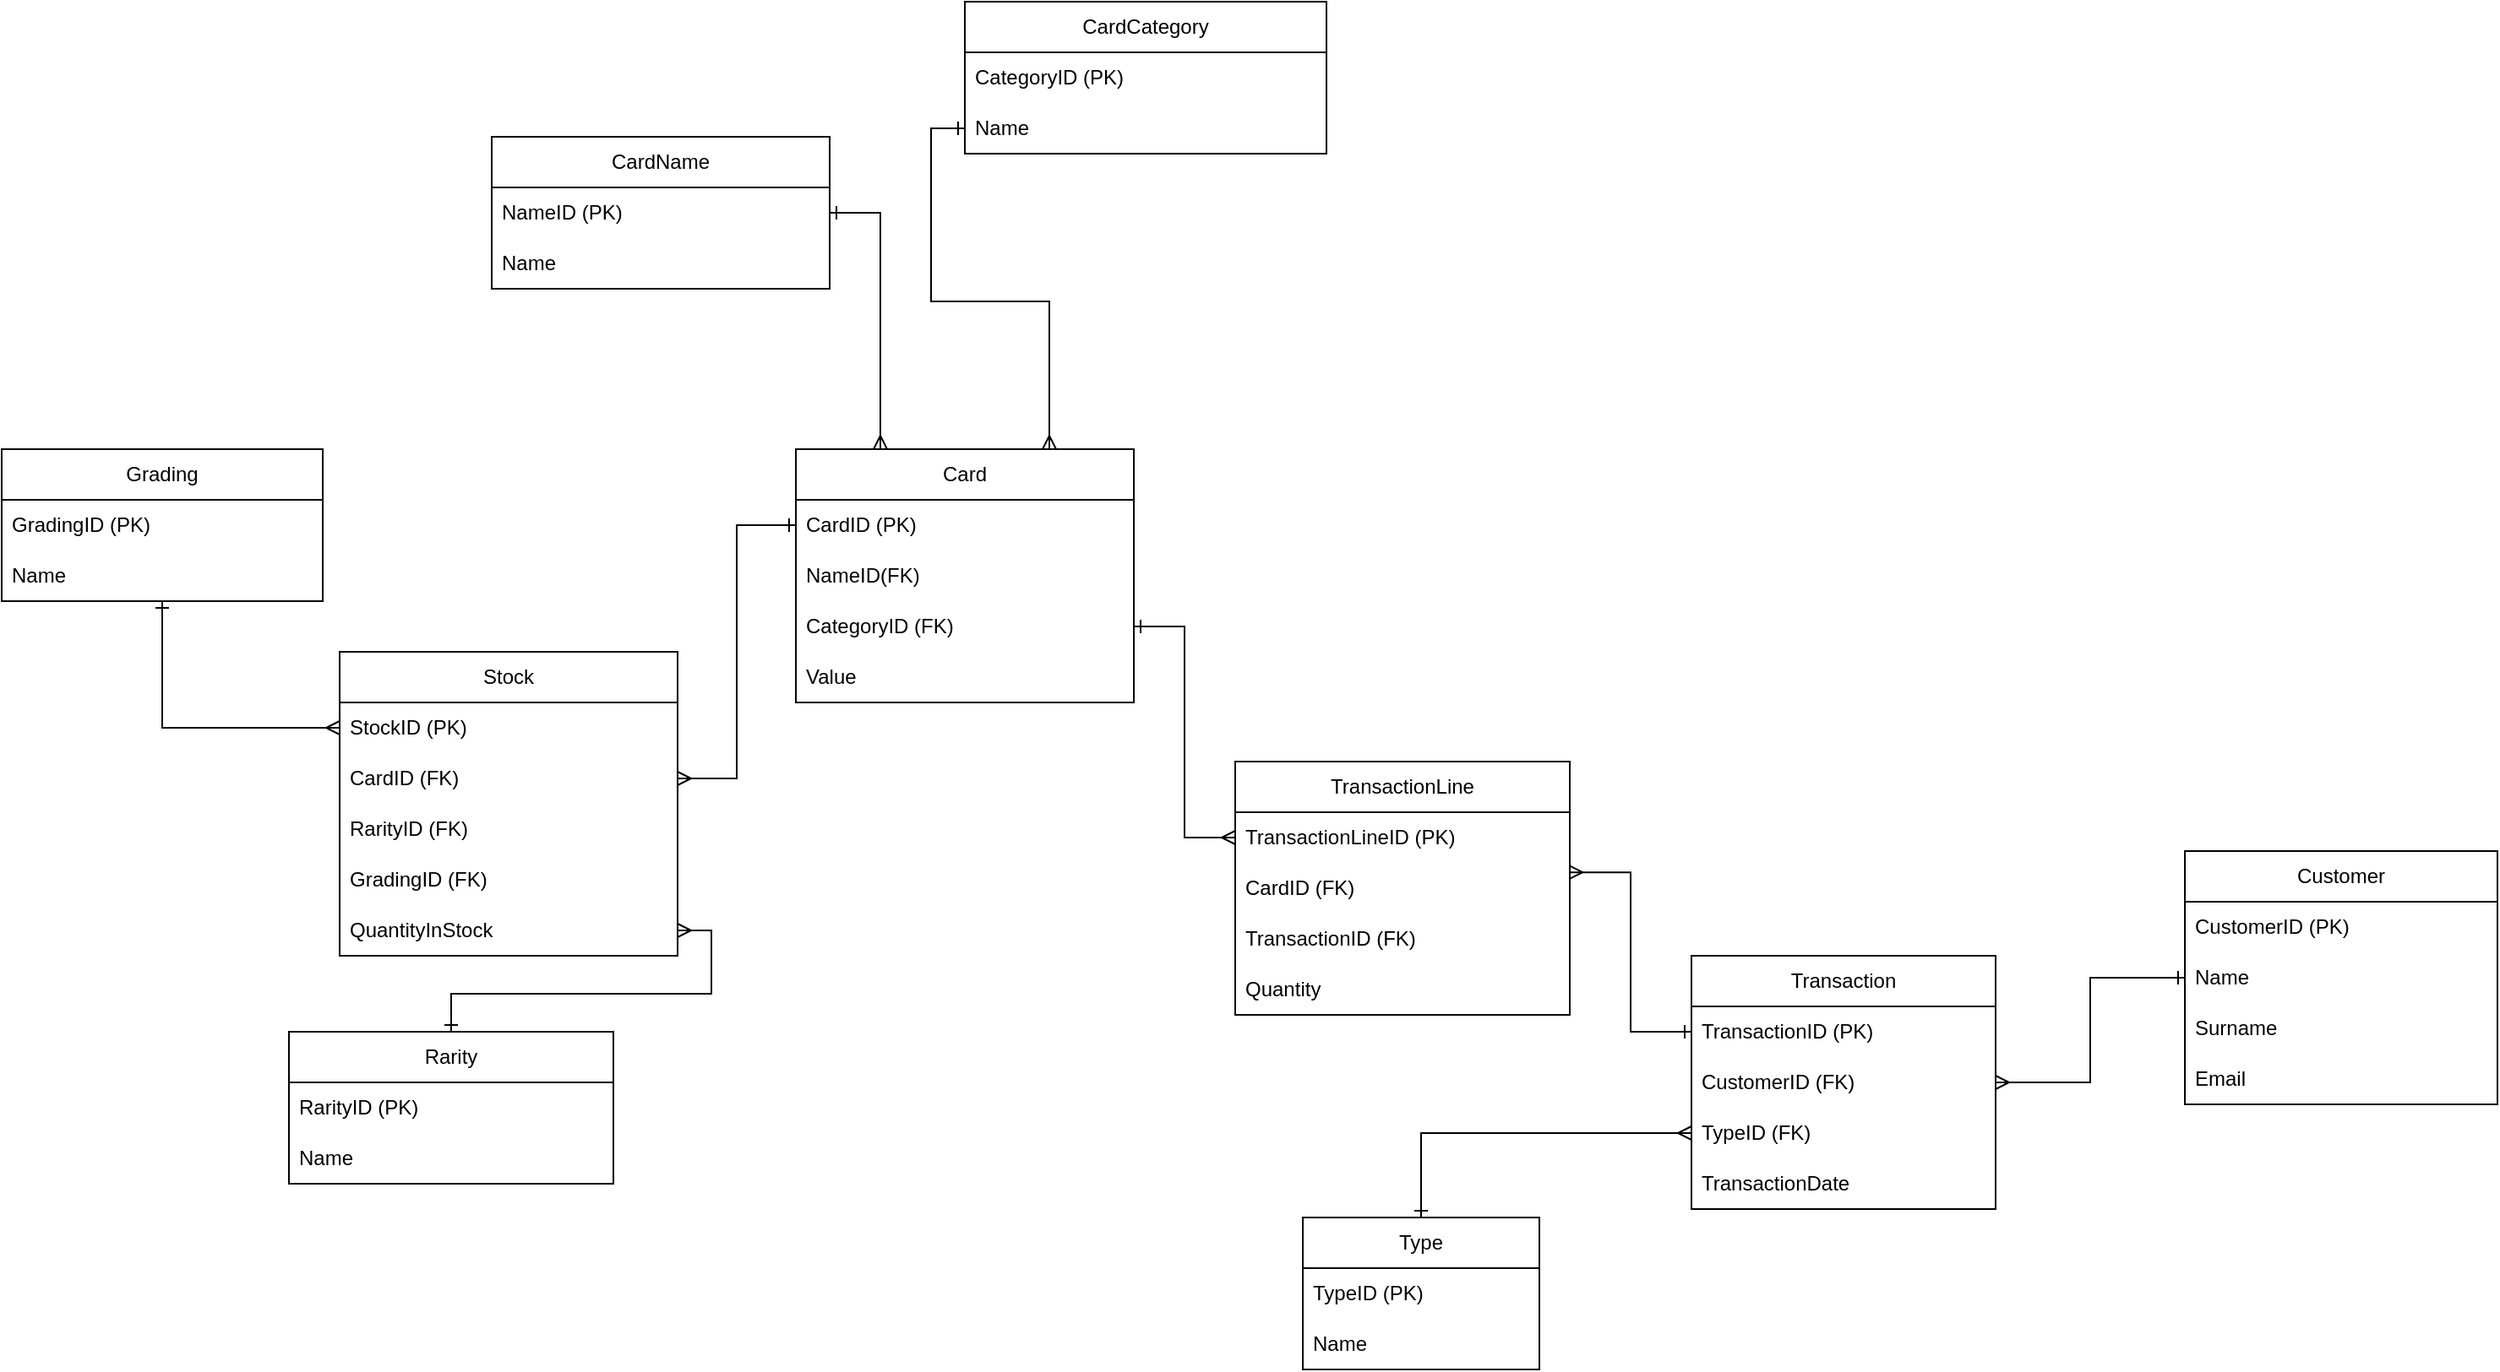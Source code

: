 <mxfile version="23.1.2" type="github">
  <diagram name="Page-1" id="Q0J5vgoRxOpuG1w4QGVU">
    <mxGraphModel dx="2483" dy="759" grid="1" gridSize="10" guides="1" tooltips="1" connect="1" arrows="1" fold="1" page="1" pageScale="1" pageWidth="827" pageHeight="1169" math="0" shadow="0">
      <root>
        <mxCell id="0" />
        <mxCell id="1" parent="0" />
        <mxCell id="mX4bafv3sgb2gPdgIgHv-16" value="Transaction" style="swimlane;fontStyle=0;childLayout=stackLayout;horizontal=1;startSize=30;horizontalStack=0;resizeParent=1;resizeParentMax=0;resizeLast=0;collapsible=1;marginBottom=0;whiteSpace=wrap;html=1;" parent="1" vertex="1">
          <mxGeometry x="550" y="705" width="180" height="150" as="geometry" />
        </mxCell>
        <mxCell id="mX4bafv3sgb2gPdgIgHv-17" value="TransactionID (PK)" style="text;strokeColor=none;fillColor=none;align=left;verticalAlign=middle;spacingLeft=4;spacingRight=4;overflow=hidden;points=[[0,0.5],[1,0.5]];portConstraint=eastwest;rotatable=0;whiteSpace=wrap;html=1;" parent="mX4bafv3sgb2gPdgIgHv-16" vertex="1">
          <mxGeometry y="30" width="180" height="30" as="geometry" />
        </mxCell>
        <mxCell id="mX4bafv3sgb2gPdgIgHv-18" value="CustomerID (FK)" style="text;strokeColor=none;fillColor=none;align=left;verticalAlign=middle;spacingLeft=4;spacingRight=4;overflow=hidden;points=[[0,0.5],[1,0.5]];portConstraint=eastwest;rotatable=0;whiteSpace=wrap;html=1;" parent="mX4bafv3sgb2gPdgIgHv-16" vertex="1">
          <mxGeometry y="60" width="180" height="30" as="geometry" />
        </mxCell>
        <mxCell id="mX4bafv3sgb2gPdgIgHv-20" value="TypeID (FK)" style="text;strokeColor=none;fillColor=none;align=left;verticalAlign=middle;spacingLeft=4;spacingRight=4;overflow=hidden;points=[[0,0.5],[1,0.5]];portConstraint=eastwest;rotatable=0;whiteSpace=wrap;html=1;" parent="mX4bafv3sgb2gPdgIgHv-16" vertex="1">
          <mxGeometry y="90" width="180" height="30" as="geometry" />
        </mxCell>
        <mxCell id="mX4bafv3sgb2gPdgIgHv-21" value="TransactionDate" style="text;strokeColor=none;fillColor=none;align=left;verticalAlign=middle;spacingLeft=4;spacingRight=4;overflow=hidden;points=[[0,0.5],[1,0.5]];portConstraint=eastwest;rotatable=0;whiteSpace=wrap;html=1;" parent="mX4bafv3sgb2gPdgIgHv-16" vertex="1">
          <mxGeometry y="120" width="180" height="30" as="geometry" />
        </mxCell>
        <mxCell id="mX4bafv3sgb2gPdgIgHv-27" value="Customer" style="swimlane;fontStyle=0;childLayout=stackLayout;horizontal=1;startSize=30;horizontalStack=0;resizeParent=1;resizeParentMax=0;resizeLast=0;collapsible=1;marginBottom=0;whiteSpace=wrap;html=1;" parent="1" vertex="1">
          <mxGeometry x="842" y="643" width="185" height="150" as="geometry" />
        </mxCell>
        <mxCell id="mX4bafv3sgb2gPdgIgHv-28" value="CustomerID (PK)" style="text;strokeColor=none;fillColor=none;align=left;verticalAlign=middle;spacingLeft=4;spacingRight=4;overflow=hidden;points=[[0,0.5],[1,0.5]];portConstraint=eastwest;rotatable=0;whiteSpace=wrap;html=1;" parent="mX4bafv3sgb2gPdgIgHv-27" vertex="1">
          <mxGeometry y="30" width="185" height="30" as="geometry" />
        </mxCell>
        <mxCell id="mX4bafv3sgb2gPdgIgHv-29" value="Name" style="text;strokeColor=none;fillColor=none;align=left;verticalAlign=middle;spacingLeft=4;spacingRight=4;overflow=hidden;points=[[0,0.5],[1,0.5]];portConstraint=eastwest;rotatable=0;whiteSpace=wrap;html=1;" parent="mX4bafv3sgb2gPdgIgHv-27" vertex="1">
          <mxGeometry y="60" width="185" height="30" as="geometry" />
        </mxCell>
        <mxCell id="mX4bafv3sgb2gPdgIgHv-30" value="Surname" style="text;strokeColor=none;fillColor=none;align=left;verticalAlign=middle;spacingLeft=4;spacingRight=4;overflow=hidden;points=[[0,0.5],[1,0.5]];portConstraint=eastwest;rotatable=0;whiteSpace=wrap;html=1;" parent="mX4bafv3sgb2gPdgIgHv-27" vertex="1">
          <mxGeometry y="90" width="185" height="30" as="geometry" />
        </mxCell>
        <mxCell id="mX4bafv3sgb2gPdgIgHv-31" value="Email" style="text;strokeColor=none;fillColor=none;align=left;verticalAlign=middle;spacingLeft=4;spacingRight=4;overflow=hidden;points=[[0,0.5],[1,0.5]];portConstraint=eastwest;rotatable=0;whiteSpace=wrap;html=1;" parent="mX4bafv3sgb2gPdgIgHv-27" vertex="1">
          <mxGeometry y="120" width="185" height="30" as="geometry" />
        </mxCell>
        <mxCell id="mX4bafv3sgb2gPdgIgHv-32" style="edgeStyle=orthogonalEdgeStyle;rounded=0;orthogonalLoop=1;jettySize=auto;html=1;entryX=0;entryY=0.5;entryDx=0;entryDy=0;endArrow=ERone;endFill=0;startArrow=ERmany;startFill=0;" parent="1" source="mX4bafv3sgb2gPdgIgHv-18" target="mX4bafv3sgb2gPdgIgHv-29" edge="1">
          <mxGeometry relative="1" as="geometry" />
        </mxCell>
        <mxCell id="mX4bafv3sgb2gPdgIgHv-33" style="edgeStyle=orthogonalEdgeStyle;rounded=0;orthogonalLoop=1;jettySize=auto;html=1;entryX=0;entryY=0.5;entryDx=0;entryDy=0;endArrow=ERmany;endFill=0;startArrow=ERone;startFill=0;" parent="1" source="mX4bafv3sgb2gPdgIgHv-34" target="mX4bafv3sgb2gPdgIgHv-20" edge="1">
          <mxGeometry relative="1" as="geometry" />
        </mxCell>
        <mxCell id="mX4bafv3sgb2gPdgIgHv-34" value="Type" style="swimlane;fontStyle=0;childLayout=stackLayout;horizontal=1;startSize=30;horizontalStack=0;resizeParent=1;resizeParentMax=0;resizeLast=0;collapsible=1;marginBottom=0;whiteSpace=wrap;html=1;" parent="1" vertex="1">
          <mxGeometry x="320" y="860" width="140" height="90" as="geometry" />
        </mxCell>
        <mxCell id="mX4bafv3sgb2gPdgIgHv-35" value="TypeID (PK)" style="text;strokeColor=none;fillColor=none;align=left;verticalAlign=middle;spacingLeft=4;spacingRight=4;overflow=hidden;points=[[0,0.5],[1,0.5]];portConstraint=eastwest;rotatable=0;whiteSpace=wrap;html=1;" parent="mX4bafv3sgb2gPdgIgHv-34" vertex="1">
          <mxGeometry y="30" width="140" height="30" as="geometry" />
        </mxCell>
        <mxCell id="mX4bafv3sgb2gPdgIgHv-36" value="Name" style="text;strokeColor=none;fillColor=none;align=left;verticalAlign=middle;spacingLeft=4;spacingRight=4;overflow=hidden;points=[[0,0.5],[1,0.5]];portConstraint=eastwest;rotatable=0;whiteSpace=wrap;html=1;" parent="mX4bafv3sgb2gPdgIgHv-34" vertex="1">
          <mxGeometry y="60" width="140" height="30" as="geometry" />
        </mxCell>
        <mxCell id="mX4bafv3sgb2gPdgIgHv-37" value="TransactionLine" style="swimlane;fontStyle=0;childLayout=stackLayout;horizontal=1;startSize=30;horizontalStack=0;resizeParent=1;resizeParentMax=0;resizeLast=0;collapsible=1;marginBottom=0;whiteSpace=wrap;html=1;" parent="1" vertex="1">
          <mxGeometry x="280" y="590" width="198" height="150" as="geometry" />
        </mxCell>
        <mxCell id="mX4bafv3sgb2gPdgIgHv-38" value="TransactionLineID (PK)" style="text;strokeColor=none;fillColor=none;align=left;verticalAlign=middle;spacingLeft=4;spacingRight=4;overflow=hidden;points=[[0,0.5],[1,0.5]];portConstraint=eastwest;rotatable=0;whiteSpace=wrap;html=1;" parent="mX4bafv3sgb2gPdgIgHv-37" vertex="1">
          <mxGeometry y="30" width="198" height="30" as="geometry" />
        </mxCell>
        <mxCell id="mX4bafv3sgb2gPdgIgHv-39" value="CardID (FK)" style="text;strokeColor=none;fillColor=none;align=left;verticalAlign=middle;spacingLeft=4;spacingRight=4;overflow=hidden;points=[[0,0.5],[1,0.5]];portConstraint=eastwest;rotatable=0;whiteSpace=wrap;html=1;" parent="mX4bafv3sgb2gPdgIgHv-37" vertex="1">
          <mxGeometry y="60" width="198" height="30" as="geometry" />
        </mxCell>
        <mxCell id="mX4bafv3sgb2gPdgIgHv-40" value="TransactionID (FK)" style="text;strokeColor=none;fillColor=none;align=left;verticalAlign=middle;spacingLeft=4;spacingRight=4;overflow=hidden;points=[[0,0.5],[1,0.5]];portConstraint=eastwest;rotatable=0;whiteSpace=wrap;html=1;" parent="mX4bafv3sgb2gPdgIgHv-37" vertex="1">
          <mxGeometry y="90" width="198" height="30" as="geometry" />
        </mxCell>
        <mxCell id="mX4bafv3sgb2gPdgIgHv-41" value="Quantity" style="text;strokeColor=none;fillColor=none;align=left;verticalAlign=middle;spacingLeft=4;spacingRight=4;overflow=hidden;points=[[0,0.5],[1,0.5]];portConstraint=eastwest;rotatable=0;whiteSpace=wrap;html=1;" parent="mX4bafv3sgb2gPdgIgHv-37" vertex="1">
          <mxGeometry y="120" width="198" height="30" as="geometry" />
        </mxCell>
        <mxCell id="mX4bafv3sgb2gPdgIgHv-42" style="edgeStyle=orthogonalEdgeStyle;rounded=0;orthogonalLoop=1;jettySize=auto;html=1;entryX=0;entryY=0.5;entryDx=0;entryDy=0;endArrow=ERmany;endFill=0;startArrow=ERone;startFill=0;exitX=1;exitY=0.5;exitDx=0;exitDy=0;" parent="1" source="G5NdihL254NOMTdNf8zL-7" target="mX4bafv3sgb2gPdgIgHv-38" edge="1">
          <mxGeometry relative="1" as="geometry">
            <mxPoint x="204.0" y="570" as="sourcePoint" />
          </mxGeometry>
        </mxCell>
        <mxCell id="mX4bafv3sgb2gPdgIgHv-43" style="edgeStyle=orthogonalEdgeStyle;rounded=0;orthogonalLoop=1;jettySize=auto;html=1;exitX=0;exitY=0.5;exitDx=0;exitDy=0;entryX=0.998;entryY=0.186;entryDx=0;entryDy=0;entryPerimeter=0;startArrow=ERone;startFill=0;endArrow=ERmany;endFill=0;" parent="1" source="mX4bafv3sgb2gPdgIgHv-17" target="mX4bafv3sgb2gPdgIgHv-39" edge="1">
          <mxGeometry relative="1" as="geometry" />
        </mxCell>
        <mxCell id="G5NdihL254NOMTdNf8zL-1" value="CardCategory" style="swimlane;fontStyle=0;childLayout=stackLayout;horizontal=1;startSize=30;horizontalStack=0;resizeParent=1;resizeParentMax=0;resizeLast=0;collapsible=1;marginBottom=0;whiteSpace=wrap;html=1;" vertex="1" parent="1">
          <mxGeometry x="120" y="140" width="214" height="90" as="geometry">
            <mxRectangle x="110" y="210" width="90" height="30" as="alternateBounds" />
          </mxGeometry>
        </mxCell>
        <mxCell id="G5NdihL254NOMTdNf8zL-2" value="CategoryID (PK)" style="text;strokeColor=none;fillColor=none;align=left;verticalAlign=middle;spacingLeft=4;spacingRight=4;overflow=hidden;points=[[0,0.5],[1,0.5]];portConstraint=eastwest;rotatable=0;whiteSpace=wrap;html=1;" vertex="1" parent="G5NdihL254NOMTdNf8zL-1">
          <mxGeometry y="30" width="214" height="30" as="geometry" />
        </mxCell>
        <mxCell id="G5NdihL254NOMTdNf8zL-3" value="Name" style="text;strokeColor=none;fillColor=none;align=left;verticalAlign=middle;spacingLeft=4;spacingRight=4;overflow=hidden;points=[[0,0.5],[1,0.5]];portConstraint=eastwest;rotatable=0;whiteSpace=wrap;html=1;" vertex="1" parent="G5NdihL254NOMTdNf8zL-1">
          <mxGeometry y="60" width="214" height="30" as="geometry" />
        </mxCell>
        <mxCell id="G5NdihL254NOMTdNf8zL-4" value="Card" style="swimlane;fontStyle=0;childLayout=stackLayout;horizontal=1;startSize=30;horizontalStack=0;resizeParent=1;resizeParentMax=0;resizeLast=0;collapsible=1;marginBottom=0;whiteSpace=wrap;html=1;" vertex="1" parent="1">
          <mxGeometry x="20" y="405" width="200" height="150" as="geometry" />
        </mxCell>
        <mxCell id="G5NdihL254NOMTdNf8zL-5" value="CardID (PK)" style="text;strokeColor=none;fillColor=none;align=left;verticalAlign=middle;spacingLeft=4;spacingRight=4;overflow=hidden;points=[[0,0.5],[1,0.5]];portConstraint=eastwest;rotatable=0;whiteSpace=wrap;html=1;" vertex="1" parent="G5NdihL254NOMTdNf8zL-4">
          <mxGeometry y="30" width="200" height="30" as="geometry" />
        </mxCell>
        <mxCell id="G5NdihL254NOMTdNf8zL-6" value="NameID(FK)" style="text;strokeColor=none;fillColor=none;align=left;verticalAlign=middle;spacingLeft=4;spacingRight=4;overflow=hidden;points=[[0,0.5],[1,0.5]];portConstraint=eastwest;rotatable=0;whiteSpace=wrap;html=1;" vertex="1" parent="G5NdihL254NOMTdNf8zL-4">
          <mxGeometry y="60" width="200" height="30" as="geometry" />
        </mxCell>
        <mxCell id="G5NdihL254NOMTdNf8zL-7" value="CategoryID (FK)" style="text;strokeColor=none;fillColor=none;align=left;verticalAlign=middle;spacingLeft=4;spacingRight=4;overflow=hidden;points=[[0,0.5],[1,0.5]];portConstraint=eastwest;rotatable=0;whiteSpace=wrap;html=1;" vertex="1" parent="G5NdihL254NOMTdNf8zL-4">
          <mxGeometry y="90" width="200" height="30" as="geometry" />
        </mxCell>
        <mxCell id="G5NdihL254NOMTdNf8zL-8" value="Value" style="text;strokeColor=none;fillColor=none;align=left;verticalAlign=middle;spacingLeft=4;spacingRight=4;overflow=hidden;points=[[0,0.5],[1,0.5]];portConstraint=eastwest;rotatable=0;whiteSpace=wrap;html=1;" vertex="1" parent="G5NdihL254NOMTdNf8zL-4">
          <mxGeometry y="120" width="200" height="30" as="geometry" />
        </mxCell>
        <mxCell id="G5NdihL254NOMTdNf8zL-9" style="edgeStyle=orthogonalEdgeStyle;rounded=0;orthogonalLoop=1;jettySize=auto;html=1;entryX=0;entryY=0.5;entryDx=0;entryDy=0;endArrow=ERmany;endFill=0;startArrow=ERone;startFill=0;" edge="1" parent="1" source="G5NdihL254NOMTdNf8zL-10" target="G5NdihL254NOMTdNf8zL-22">
          <mxGeometry relative="1" as="geometry" />
        </mxCell>
        <mxCell id="G5NdihL254NOMTdNf8zL-10" value="Grading" style="swimlane;fontStyle=0;childLayout=stackLayout;horizontal=1;startSize=30;horizontalStack=0;resizeParent=1;resizeParentMax=0;resizeLast=0;collapsible=1;marginBottom=0;whiteSpace=wrap;html=1;" vertex="1" parent="1">
          <mxGeometry x="-450" y="405" width="190" height="90" as="geometry" />
        </mxCell>
        <mxCell id="G5NdihL254NOMTdNf8zL-11" value="GradingID (PK)" style="text;strokeColor=none;fillColor=none;align=left;verticalAlign=middle;spacingLeft=4;spacingRight=4;overflow=hidden;points=[[0,0.5],[1,0.5]];portConstraint=eastwest;rotatable=0;whiteSpace=wrap;html=1;" vertex="1" parent="G5NdihL254NOMTdNf8zL-10">
          <mxGeometry y="30" width="190" height="30" as="geometry" />
        </mxCell>
        <mxCell id="G5NdihL254NOMTdNf8zL-12" value="Name" style="text;strokeColor=none;fillColor=none;align=left;verticalAlign=middle;spacingLeft=4;spacingRight=4;overflow=hidden;points=[[0,0.5],[1,0.5]];portConstraint=eastwest;rotatable=0;whiteSpace=wrap;html=1;" vertex="1" parent="G5NdihL254NOMTdNf8zL-10">
          <mxGeometry y="60" width="190" height="30" as="geometry" />
        </mxCell>
        <mxCell id="G5NdihL254NOMTdNf8zL-13" style="edgeStyle=orthogonalEdgeStyle;rounded=0;orthogonalLoop=1;jettySize=auto;html=1;entryX=1;entryY=0.5;entryDx=0;entryDy=0;endArrow=ERmany;endFill=0;startArrow=ERone;startFill=0;" edge="1" parent="1" source="G5NdihL254NOMTdNf8zL-14" target="G5NdihL254NOMTdNf8zL-26">
          <mxGeometry relative="1" as="geometry" />
        </mxCell>
        <mxCell id="G5NdihL254NOMTdNf8zL-14" value="Rarity" style="swimlane;fontStyle=0;childLayout=stackLayout;horizontal=1;startSize=30;horizontalStack=0;resizeParent=1;resizeParentMax=0;resizeLast=0;collapsible=1;marginBottom=0;whiteSpace=wrap;html=1;" vertex="1" parent="1">
          <mxGeometry x="-280" y="750" width="192" height="90" as="geometry" />
        </mxCell>
        <mxCell id="G5NdihL254NOMTdNf8zL-15" value="RarityID (PK)" style="text;strokeColor=none;fillColor=none;align=left;verticalAlign=middle;spacingLeft=4;spacingRight=4;overflow=hidden;points=[[0,0.5],[1,0.5]];portConstraint=eastwest;rotatable=0;whiteSpace=wrap;html=1;" vertex="1" parent="G5NdihL254NOMTdNf8zL-14">
          <mxGeometry y="30" width="192" height="30" as="geometry" />
        </mxCell>
        <mxCell id="G5NdihL254NOMTdNf8zL-16" value="Name" style="text;strokeColor=none;fillColor=none;align=left;verticalAlign=middle;spacingLeft=4;spacingRight=4;overflow=hidden;points=[[0,0.5],[1,0.5]];portConstraint=eastwest;rotatable=0;whiteSpace=wrap;html=1;" vertex="1" parent="G5NdihL254NOMTdNf8zL-14">
          <mxGeometry y="60" width="192" height="30" as="geometry" />
        </mxCell>
        <mxCell id="G5NdihL254NOMTdNf8zL-18" value="CardName" style="swimlane;fontStyle=0;childLayout=stackLayout;horizontal=1;startSize=30;horizontalStack=0;resizeParent=1;resizeParentMax=0;resizeLast=0;collapsible=1;marginBottom=0;whiteSpace=wrap;html=1;" vertex="1" parent="1">
          <mxGeometry x="-160" y="220" width="200" height="90" as="geometry" />
        </mxCell>
        <mxCell id="G5NdihL254NOMTdNf8zL-19" value="NameID (PK)" style="text;strokeColor=none;fillColor=none;align=left;verticalAlign=middle;spacingLeft=4;spacingRight=4;overflow=hidden;points=[[0,0.5],[1,0.5]];portConstraint=eastwest;rotatable=0;whiteSpace=wrap;html=1;" vertex="1" parent="G5NdihL254NOMTdNf8zL-18">
          <mxGeometry y="30" width="200" height="30" as="geometry" />
        </mxCell>
        <mxCell id="G5NdihL254NOMTdNf8zL-20" value="Name" style="text;strokeColor=none;fillColor=none;align=left;verticalAlign=middle;spacingLeft=4;spacingRight=4;overflow=hidden;points=[[0,0.5],[1,0.5]];portConstraint=eastwest;rotatable=0;whiteSpace=wrap;html=1;" vertex="1" parent="G5NdihL254NOMTdNf8zL-18">
          <mxGeometry y="60" width="200" height="30" as="geometry" />
        </mxCell>
        <mxCell id="G5NdihL254NOMTdNf8zL-21" value="Stock" style="swimlane;fontStyle=0;childLayout=stackLayout;horizontal=1;startSize=30;horizontalStack=0;resizeParent=1;resizeParentMax=0;resizeLast=0;collapsible=1;marginBottom=0;whiteSpace=wrap;html=1;" vertex="1" parent="1">
          <mxGeometry x="-250" y="525" width="200" height="180" as="geometry" />
        </mxCell>
        <mxCell id="G5NdihL254NOMTdNf8zL-22" value="StockID (PK)" style="text;strokeColor=none;fillColor=none;align=left;verticalAlign=middle;spacingLeft=4;spacingRight=4;overflow=hidden;points=[[0,0.5],[1,0.5]];portConstraint=eastwest;rotatable=0;whiteSpace=wrap;html=1;" vertex="1" parent="G5NdihL254NOMTdNf8zL-21">
          <mxGeometry y="30" width="200" height="30" as="geometry" />
        </mxCell>
        <mxCell id="G5NdihL254NOMTdNf8zL-23" value="CardID (FK)" style="text;strokeColor=none;fillColor=none;align=left;verticalAlign=middle;spacingLeft=4;spacingRight=4;overflow=hidden;points=[[0,0.5],[1,0.5]];portConstraint=eastwest;rotatable=0;whiteSpace=wrap;html=1;" vertex="1" parent="G5NdihL254NOMTdNf8zL-21">
          <mxGeometry y="60" width="200" height="30" as="geometry" />
        </mxCell>
        <mxCell id="G5NdihL254NOMTdNf8zL-24" value="RarityID (FK)" style="text;strokeColor=none;fillColor=none;align=left;verticalAlign=middle;spacingLeft=4;spacingRight=4;overflow=hidden;points=[[0,0.5],[1,0.5]];portConstraint=eastwest;rotatable=0;whiteSpace=wrap;html=1;" vertex="1" parent="G5NdihL254NOMTdNf8zL-21">
          <mxGeometry y="90" width="200" height="30" as="geometry" />
        </mxCell>
        <mxCell id="G5NdihL254NOMTdNf8zL-25" value="GradingID (FK)" style="text;strokeColor=none;fillColor=none;align=left;verticalAlign=middle;spacingLeft=4;spacingRight=4;overflow=hidden;points=[[0,0.5],[1,0.5]];portConstraint=eastwest;rotatable=0;whiteSpace=wrap;html=1;" vertex="1" parent="G5NdihL254NOMTdNf8zL-21">
          <mxGeometry y="120" width="200" height="30" as="geometry" />
        </mxCell>
        <mxCell id="G5NdihL254NOMTdNf8zL-26" value="QuantityInStock" style="text;strokeColor=none;fillColor=none;align=left;verticalAlign=middle;spacingLeft=4;spacingRight=4;overflow=hidden;points=[[0,0.5],[1,0.5]];portConstraint=eastwest;rotatable=0;whiteSpace=wrap;html=1;" vertex="1" parent="G5NdihL254NOMTdNf8zL-21">
          <mxGeometry y="150" width="200" height="30" as="geometry" />
        </mxCell>
        <mxCell id="G5NdihL254NOMTdNf8zL-27" style="edgeStyle=orthogonalEdgeStyle;rounded=0;orthogonalLoop=1;jettySize=auto;html=1;entryX=1;entryY=0.5;entryDx=0;entryDy=0;endArrow=ERmany;endFill=0;startArrow=ERone;startFill=0;" edge="1" parent="1" source="G5NdihL254NOMTdNf8zL-5" target="G5NdihL254NOMTdNf8zL-23">
          <mxGeometry relative="1" as="geometry" />
        </mxCell>
        <mxCell id="G5NdihL254NOMTdNf8zL-28" style="edgeStyle=orthogonalEdgeStyle;rounded=0;orthogonalLoop=1;jettySize=auto;html=1;entryX=0.25;entryY=0;entryDx=0;entryDy=0;endArrow=ERmany;endFill=0;startArrow=ERone;startFill=0;" edge="1" parent="1" source="G5NdihL254NOMTdNf8zL-19" target="G5NdihL254NOMTdNf8zL-4">
          <mxGeometry relative="1" as="geometry" />
        </mxCell>
        <mxCell id="G5NdihL254NOMTdNf8zL-29" style="edgeStyle=orthogonalEdgeStyle;rounded=0;orthogonalLoop=1;jettySize=auto;html=1;entryX=0.75;entryY=0;entryDx=0;entryDy=0;endArrow=ERmany;endFill=0;startArrow=ERone;startFill=0;" edge="1" parent="1" source="G5NdihL254NOMTdNf8zL-3" target="G5NdihL254NOMTdNf8zL-4">
          <mxGeometry relative="1" as="geometry" />
        </mxCell>
      </root>
    </mxGraphModel>
  </diagram>
</mxfile>
